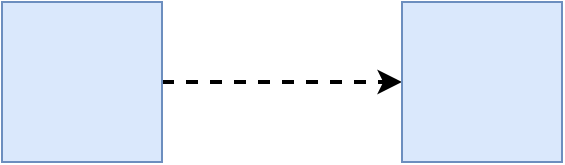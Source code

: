 <mxfile version="20.8.23" type="github"><diagram name="Strona-1" id="qNx4Vo9OEQgFnjw6Yuvv"><mxGraphModel dx="1434" dy="764" grid="1" gridSize="10" guides="1" tooltips="1" connect="1" arrows="1" fold="1" page="1" pageScale="1" pageWidth="827" pageHeight="1169" math="0" shadow="0"><root><mxCell id="0"/><mxCell id="1" parent="0"/><mxCell id="1Hv8KscxXUp_irzJuSxH-4" style="edgeStyle=orthogonalEdgeStyle;rounded=0;orthogonalLoop=1;jettySize=auto;html=1;dashed=1;strokeWidth=2;" edge="1" parent="1" source="1Hv8KscxXUp_irzJuSxH-2" target="1Hv8KscxXUp_irzJuSxH-3"><mxGeometry relative="1" as="geometry"/></mxCell><mxCell id="1Hv8KscxXUp_irzJuSxH-2" value="" style="whiteSpace=wrap;html=1;aspect=fixed;fillColor=#dae8fc;strokeColor=#6c8ebf;" vertex="1" parent="1"><mxGeometry x="180" y="270" width="80" height="80" as="geometry"/></mxCell><mxCell id="1Hv8KscxXUp_irzJuSxH-3" value="" style="whiteSpace=wrap;html=1;aspect=fixed;fillColor=#dae8fc;strokeColor=#6c8ebf;strokeWidth=1;" vertex="1" parent="1"><mxGeometry x="380" y="270" width="80" height="80" as="geometry"/></mxCell></root></mxGraphModel></diagram></mxfile>